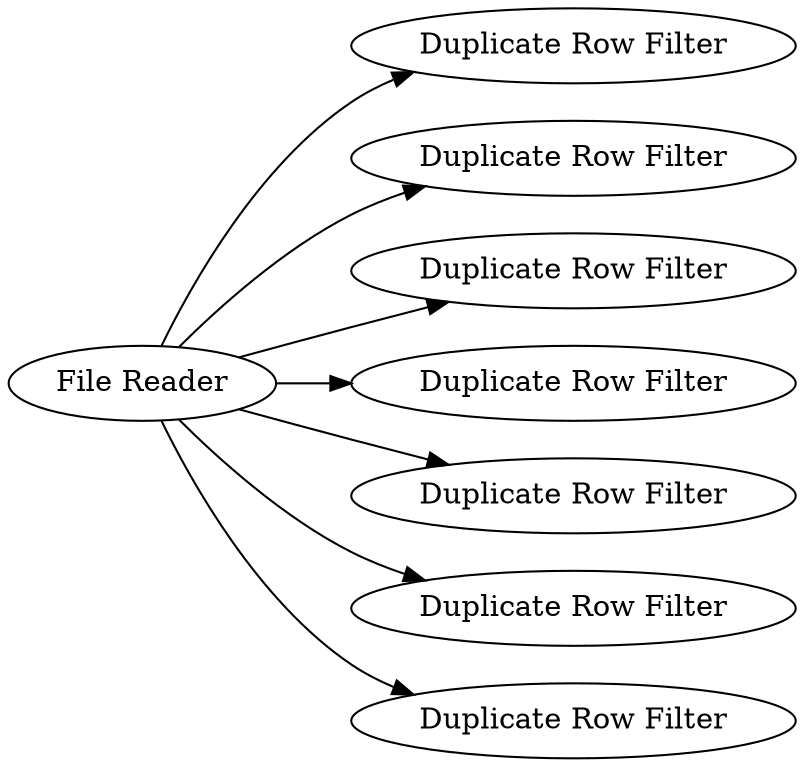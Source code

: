 digraph {
	1 -> 8
	1 -> 4
	1 -> 6
	1 -> 9
	1 -> 7
	1 -> 3
	1 -> 5
	5 [label="Duplicate Row Filter"]
	1 [label="File Reader"]
	7 [label="Duplicate Row Filter"]
	9 [label="Duplicate Row Filter"]
	4 [label="Duplicate Row Filter"]
	6 [label="Duplicate Row Filter"]
	8 [label="Duplicate Row Filter"]
	3 [label="Duplicate Row Filter"]
	rankdir=LR
}
